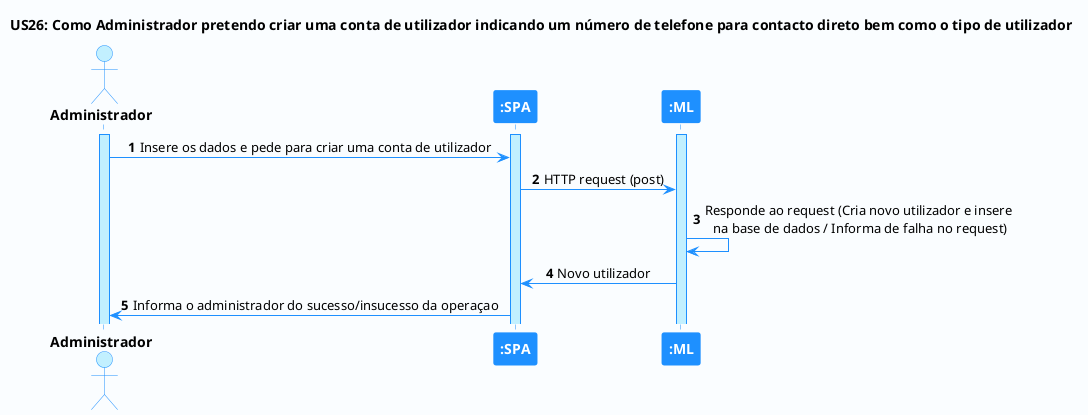 @startuml hello

'-Style----------------------------------------------------------------------------------------------------------------

autonumber

skinparam DefaultTextAlignment center

skinparam BackgroundColor #fafdff

skinparam sequence {
    LifeLineBorderColor DodgerBlue
    LifeLineBackgroundColor APPLICATION

    ActorBackgroundColor APPLICATION
    ActorBorderColor DodgerBlue

    BackgroundColor #FFFFFF
    ArrowColor DodgerBlue
    BorderColor DodgerBlue

    ParticipantBackgroundColor DodgerBlue
    ParticipantFontColor #FFFFFF
    ParticipantBorderColor DodgerBlue

    GroupBorderColor #082642
    GroupBackgroundColor APPLICATION
}

skinparam note {
    LifeLineBorderColor DodgerBlue
    LifeLineBackgroundColor APPLICATION

    ActorBackgroundColor APPLICATION
    ActorBorderColor DodgerBlue

    BackgroundColor #FFFFFF
    ArrowColor DodgerBlue
    BorderColor DodgerBlue

    ParticipantBackgroundColor DodgerBlue
    ParticipantFontColor #FFFFFF
    ParticipantBorderColor DodgerBlue

    GroupBorderColor #082642
    GroupBackgroundColor APPLICATION
}

'-Title----------------------------------------------------------------------------------------------------------------

title US26: Como Administrador pretendo criar uma conta de utilizador indicando um número de telefone para contacto direto bem como o tipo de utilizador

'-Actors/Participants--------------------------------------------------------------------------------------------------

actor "<b>Administrador" as A
participant "<b>:SPA" as SPA
participant "<b>:ML" as M

'-Associations---------------------------------------------------------------------------------------------------------

activate A
activate SPA
activate M

A -> SPA: Insere os dados e pede para criar uma conta de utilizador
SPA -> M: HTTP request (post)
M -> M: Responde ao request (Cria novo utilizador e insere \nna base de dados / Informa de falha no request)
M -> SPA: Novo utilizador
SPA -> A: Informa o administrador do sucesso/insucesso da operaçao

'----------------------------------------------------------------------------------------------------------------------

@enduml